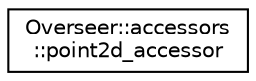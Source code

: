 digraph "Graphical Class Hierarchy"
{
  edge [fontname="Helvetica",fontsize="10",labelfontname="Helvetica",labelfontsize="10"];
  node [fontname="Helvetica",fontsize="10",shape=record];
  rankdir="LR";
  Node0 [label="Overseer::accessors\l::point2d_accessor",height=0.2,width=0.4,color="black", fillcolor="white", style="filled",URL="$structOverseer_1_1accessors_1_1point2d__accessor.html"];
}
